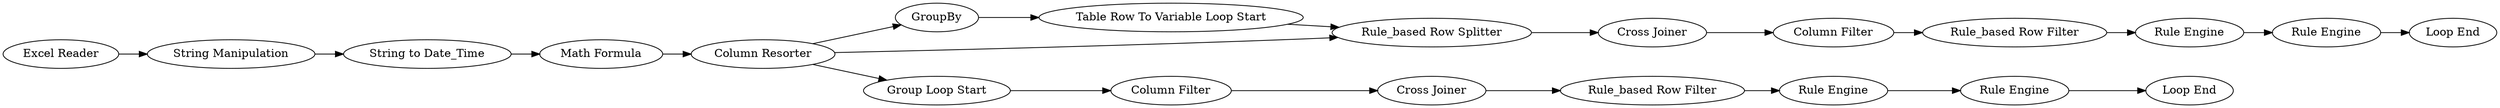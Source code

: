 digraph {
	23 -> 29
	3 -> 2
	21 -> 25
	4 -> 8
	17 -> 18
	7 -> 15
	20 -> 22
	10 -> 11
	15 -> 6
	9 -> 4
	15 -> 17
	2 -> 7
	18 -> 20
	11 -> 28
	27 -> 23
	8 -> 10
	15 -> 20
	25 -> 27
	22 -> 21
	6 -> 9
	1 -> 3
	27 [label="Rule Engine"]
	7 [label="Math Formula"]
	9 [label="Column Filter"]
	18 [label="Table Row To Variable Loop Start"]
	21 [label="Column Filter"]
	8 [label="Rule_based Row Filter"]
	17 [label=GroupBy]
	3 [label="String Manipulation"]
	6 [label="Group Loop Start"]
	15 [label="Column Resorter"]
	25 [label="Rule_based Row Filter"]
	10 [label="Rule Engine"]
	1 [label="Excel Reader"]
	22 [label="Cross Joiner"]
	28 [label="Loop End"]
	11 [label="Rule Engine"]
	4 [label="Cross Joiner"]
	23 [label="Rule Engine"]
	20 [label="Rule_based Row Splitter"]
	29 [label="Loop End"]
	2 [label="String to Date_Time"]
	rankdir=LR
}

